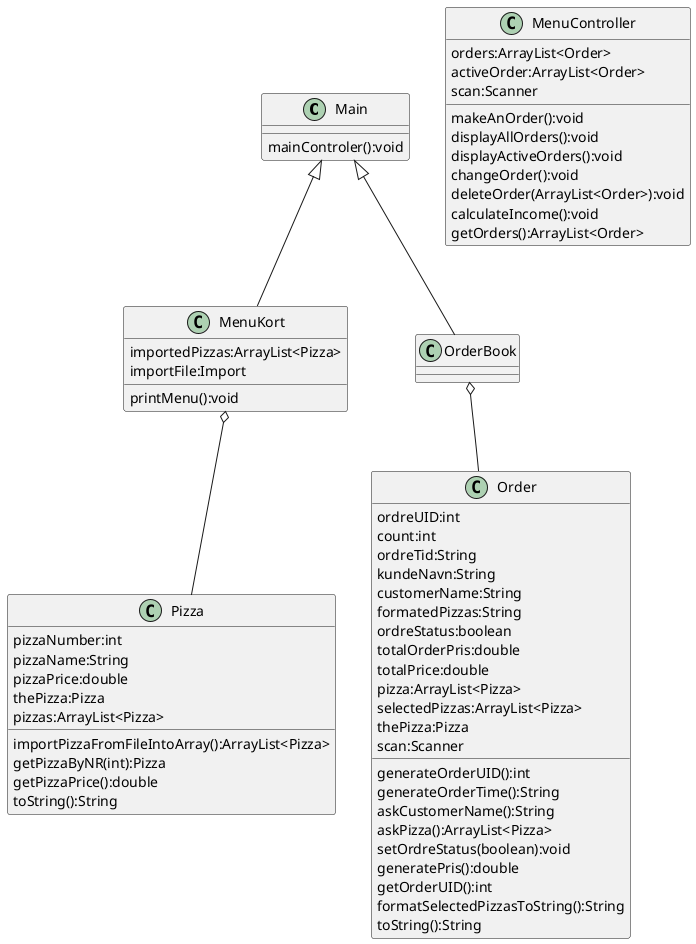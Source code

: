 @startuml

class Main {
mainControler():void
}

class Pizza {
pizzaNumber:int
pizzaName:String
pizzaPrice:double
thePizza:Pizza
pizzas:ArrayList<Pizza>
importPizzaFromFileIntoArray():ArrayList<Pizza>
getPizzaByNR(int):Pizza
getPizzaPrice():double
toString():String
}

class MenuKort{
importedPizzas:ArrayList<Pizza>
importFile:Import
printMenu():void
}

class Order{
ordreUID:int
count:int
ordreTid:String
kundeNavn:String
customerName:String
formatedPizzas:String
ordreStatus:boolean
totalOrderPris:double
totalPrice:double
pizza:ArrayList<Pizza>
selectedPizzas:ArrayList<Pizza>
thePizza:Pizza
scan:Scanner
generateOrderUID():int
generateOrderTime():String
askCustomerName():String
askPizza():ArrayList<Pizza>
setOrdreStatus(boolean):void
generatePris():double
getOrderUID():int
formatSelectedPizzasToString():String
toString():String
}

class MenuController{
orders:ArrayList<Order>
activeOrder:ArrayList<Order>
scan:Scanner
makeAnOrder():void
displayAllOrders():void
displayActiveOrders():void
changeOrder():void
deleteOrder(ArrayList<Order>):void
calculateIncome():void
getOrders():ArrayList<Order>
}

Main <|-- MenuKort
Main <|-- OrderBook
MenuKort o-- Pizza
OrderBook o-- Order

@enduml